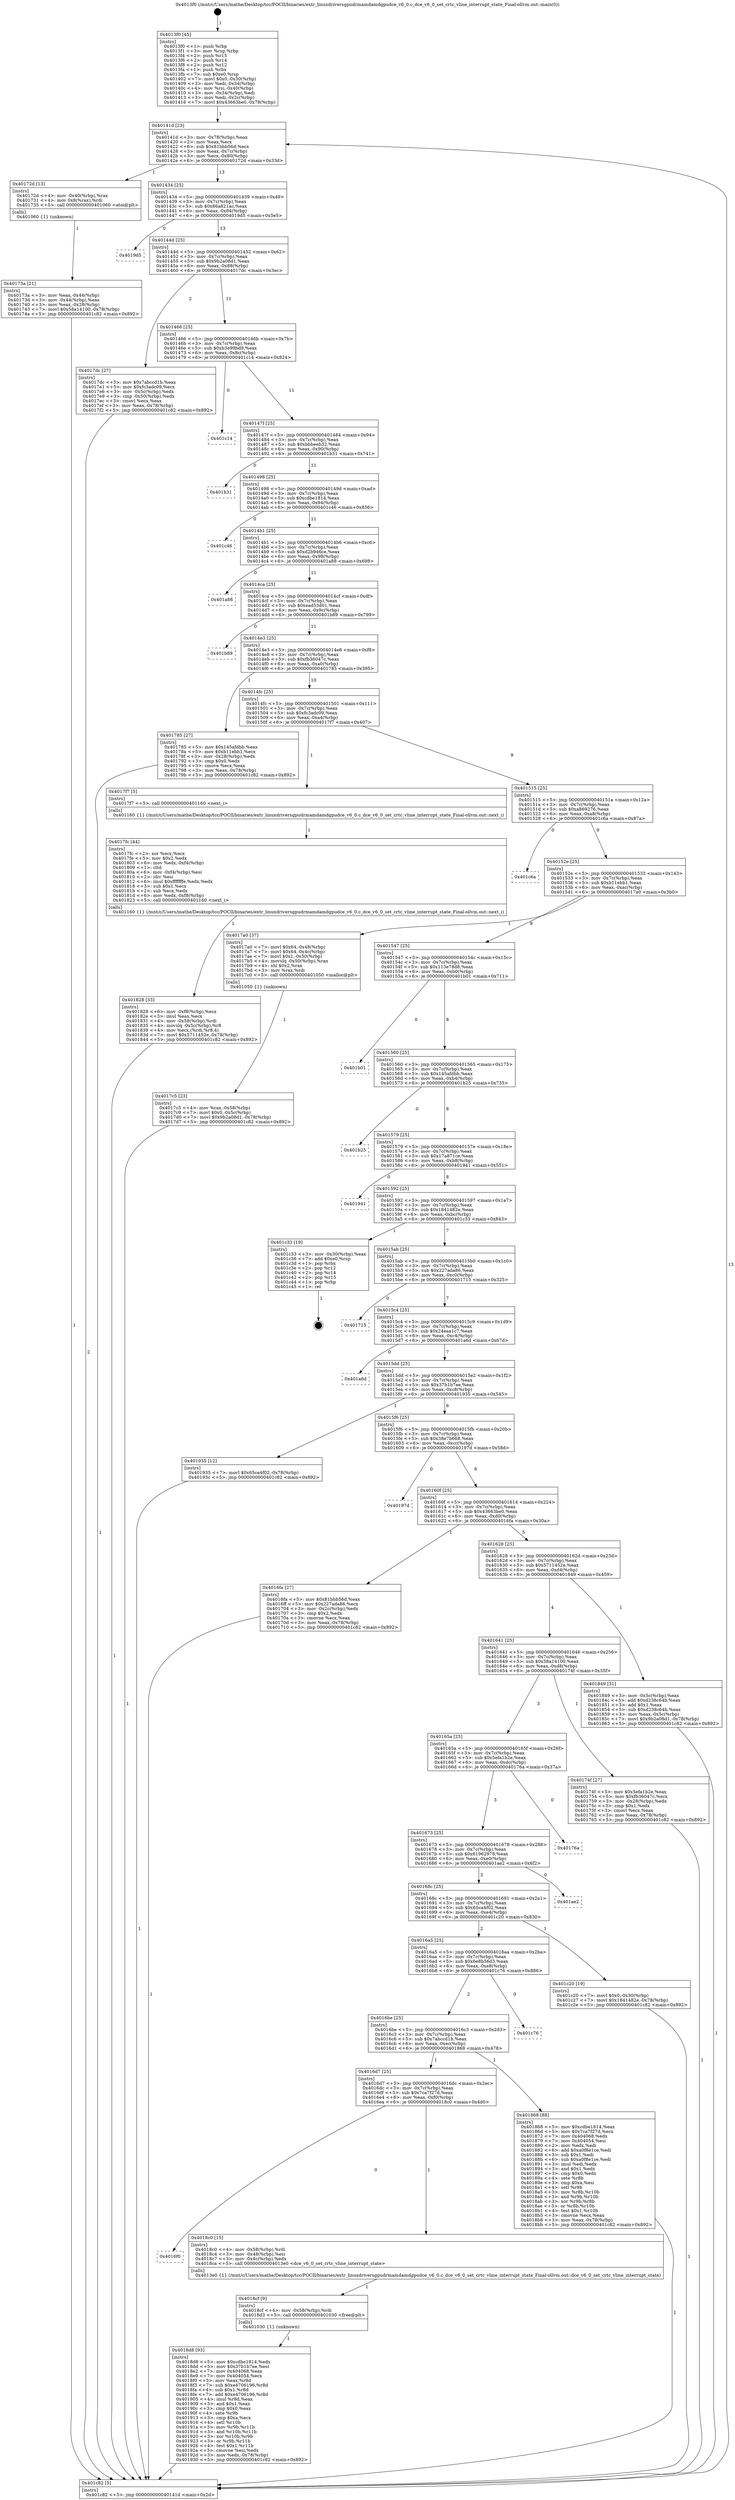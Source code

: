 digraph "0x4013f0" {
  label = "0x4013f0 (/mnt/c/Users/mathe/Desktop/tcc/POCII/binaries/extr_linuxdriversgpudrmamdamdgpudce_v6_0.c_dce_v6_0_set_crtc_vline_interrupt_state_Final-ollvm.out::main(0))"
  labelloc = "t"
  node[shape=record]

  Entry [label="",width=0.3,height=0.3,shape=circle,fillcolor=black,style=filled]
  "0x40141d" [label="{
     0x40141d [23]\l
     | [instrs]\l
     &nbsp;&nbsp;0x40141d \<+3\>: mov -0x78(%rbp),%eax\l
     &nbsp;&nbsp;0x401420 \<+2\>: mov %eax,%ecx\l
     &nbsp;&nbsp;0x401422 \<+6\>: sub $0x81bbb56d,%ecx\l
     &nbsp;&nbsp;0x401428 \<+3\>: mov %eax,-0x7c(%rbp)\l
     &nbsp;&nbsp;0x40142b \<+3\>: mov %ecx,-0x80(%rbp)\l
     &nbsp;&nbsp;0x40142e \<+6\>: je 000000000040172d \<main+0x33d\>\l
  }"]
  "0x40172d" [label="{
     0x40172d [13]\l
     | [instrs]\l
     &nbsp;&nbsp;0x40172d \<+4\>: mov -0x40(%rbp),%rax\l
     &nbsp;&nbsp;0x401731 \<+4\>: mov 0x8(%rax),%rdi\l
     &nbsp;&nbsp;0x401735 \<+5\>: call 0000000000401060 \<atoi@plt\>\l
     | [calls]\l
     &nbsp;&nbsp;0x401060 \{1\} (unknown)\l
  }"]
  "0x401434" [label="{
     0x401434 [25]\l
     | [instrs]\l
     &nbsp;&nbsp;0x401434 \<+5\>: jmp 0000000000401439 \<main+0x49\>\l
     &nbsp;&nbsp;0x401439 \<+3\>: mov -0x7c(%rbp),%eax\l
     &nbsp;&nbsp;0x40143c \<+5\>: sub $0x86a821ac,%eax\l
     &nbsp;&nbsp;0x401441 \<+6\>: mov %eax,-0x84(%rbp)\l
     &nbsp;&nbsp;0x401447 \<+6\>: je 00000000004019d5 \<main+0x5e5\>\l
  }"]
  Exit [label="",width=0.3,height=0.3,shape=circle,fillcolor=black,style=filled,peripheries=2]
  "0x4019d5" [label="{
     0x4019d5\l
  }", style=dashed]
  "0x40144d" [label="{
     0x40144d [25]\l
     | [instrs]\l
     &nbsp;&nbsp;0x40144d \<+5\>: jmp 0000000000401452 \<main+0x62\>\l
     &nbsp;&nbsp;0x401452 \<+3\>: mov -0x7c(%rbp),%eax\l
     &nbsp;&nbsp;0x401455 \<+5\>: sub $0x9b2a08d1,%eax\l
     &nbsp;&nbsp;0x40145a \<+6\>: mov %eax,-0x88(%rbp)\l
     &nbsp;&nbsp;0x401460 \<+6\>: je 00000000004017dc \<main+0x3ec\>\l
  }"]
  "0x4018d8" [label="{
     0x4018d8 [93]\l
     | [instrs]\l
     &nbsp;&nbsp;0x4018d8 \<+5\>: mov $0xcdbe1814,%edx\l
     &nbsp;&nbsp;0x4018dd \<+5\>: mov $0x37b1b7ee,%esi\l
     &nbsp;&nbsp;0x4018e2 \<+7\>: mov 0x404068,%eax\l
     &nbsp;&nbsp;0x4018e9 \<+7\>: mov 0x404054,%ecx\l
     &nbsp;&nbsp;0x4018f0 \<+3\>: mov %eax,%r8d\l
     &nbsp;&nbsp;0x4018f3 \<+7\>: sub $0xe4706196,%r8d\l
     &nbsp;&nbsp;0x4018fa \<+4\>: sub $0x1,%r8d\l
     &nbsp;&nbsp;0x4018fe \<+7\>: add $0xe4706196,%r8d\l
     &nbsp;&nbsp;0x401905 \<+4\>: imul %r8d,%eax\l
     &nbsp;&nbsp;0x401909 \<+3\>: and $0x1,%eax\l
     &nbsp;&nbsp;0x40190c \<+3\>: cmp $0x0,%eax\l
     &nbsp;&nbsp;0x40190f \<+4\>: sete %r9b\l
     &nbsp;&nbsp;0x401913 \<+3\>: cmp $0xa,%ecx\l
     &nbsp;&nbsp;0x401916 \<+4\>: setl %r10b\l
     &nbsp;&nbsp;0x40191a \<+3\>: mov %r9b,%r11b\l
     &nbsp;&nbsp;0x40191d \<+3\>: and %r10b,%r11b\l
     &nbsp;&nbsp;0x401920 \<+3\>: xor %r10b,%r9b\l
     &nbsp;&nbsp;0x401923 \<+3\>: or %r9b,%r11b\l
     &nbsp;&nbsp;0x401926 \<+4\>: test $0x1,%r11b\l
     &nbsp;&nbsp;0x40192a \<+3\>: cmovne %esi,%edx\l
     &nbsp;&nbsp;0x40192d \<+3\>: mov %edx,-0x78(%rbp)\l
     &nbsp;&nbsp;0x401930 \<+5\>: jmp 0000000000401c82 \<main+0x892\>\l
  }"]
  "0x4017dc" [label="{
     0x4017dc [27]\l
     | [instrs]\l
     &nbsp;&nbsp;0x4017dc \<+5\>: mov $0x7abccd1b,%eax\l
     &nbsp;&nbsp;0x4017e1 \<+5\>: mov $0xfc3adc09,%ecx\l
     &nbsp;&nbsp;0x4017e6 \<+3\>: mov -0x5c(%rbp),%edx\l
     &nbsp;&nbsp;0x4017e9 \<+3\>: cmp -0x50(%rbp),%edx\l
     &nbsp;&nbsp;0x4017ec \<+3\>: cmovl %ecx,%eax\l
     &nbsp;&nbsp;0x4017ef \<+3\>: mov %eax,-0x78(%rbp)\l
     &nbsp;&nbsp;0x4017f2 \<+5\>: jmp 0000000000401c82 \<main+0x892\>\l
  }"]
  "0x401466" [label="{
     0x401466 [25]\l
     | [instrs]\l
     &nbsp;&nbsp;0x401466 \<+5\>: jmp 000000000040146b \<main+0x7b\>\l
     &nbsp;&nbsp;0x40146b \<+3\>: mov -0x7c(%rbp),%eax\l
     &nbsp;&nbsp;0x40146e \<+5\>: sub $0xb3e99bd9,%eax\l
     &nbsp;&nbsp;0x401473 \<+6\>: mov %eax,-0x8c(%rbp)\l
     &nbsp;&nbsp;0x401479 \<+6\>: je 0000000000401c14 \<main+0x824\>\l
  }"]
  "0x4018cf" [label="{
     0x4018cf [9]\l
     | [instrs]\l
     &nbsp;&nbsp;0x4018cf \<+4\>: mov -0x58(%rbp),%rdi\l
     &nbsp;&nbsp;0x4018d3 \<+5\>: call 0000000000401030 \<free@plt\>\l
     | [calls]\l
     &nbsp;&nbsp;0x401030 \{1\} (unknown)\l
  }"]
  "0x401c14" [label="{
     0x401c14\l
  }", style=dashed]
  "0x40147f" [label="{
     0x40147f [25]\l
     | [instrs]\l
     &nbsp;&nbsp;0x40147f \<+5\>: jmp 0000000000401484 \<main+0x94\>\l
     &nbsp;&nbsp;0x401484 \<+3\>: mov -0x7c(%rbp),%eax\l
     &nbsp;&nbsp;0x401487 \<+5\>: sub $0xbbbeeb32,%eax\l
     &nbsp;&nbsp;0x40148c \<+6\>: mov %eax,-0x90(%rbp)\l
     &nbsp;&nbsp;0x401492 \<+6\>: je 0000000000401b31 \<main+0x741\>\l
  }"]
  "0x4016f0" [label="{
     0x4016f0\l
  }", style=dashed]
  "0x401b31" [label="{
     0x401b31\l
  }", style=dashed]
  "0x401498" [label="{
     0x401498 [25]\l
     | [instrs]\l
     &nbsp;&nbsp;0x401498 \<+5\>: jmp 000000000040149d \<main+0xad\>\l
     &nbsp;&nbsp;0x40149d \<+3\>: mov -0x7c(%rbp),%eax\l
     &nbsp;&nbsp;0x4014a0 \<+5\>: sub $0xcdbe1814,%eax\l
     &nbsp;&nbsp;0x4014a5 \<+6\>: mov %eax,-0x94(%rbp)\l
     &nbsp;&nbsp;0x4014ab \<+6\>: je 0000000000401c46 \<main+0x856\>\l
  }"]
  "0x4018c0" [label="{
     0x4018c0 [15]\l
     | [instrs]\l
     &nbsp;&nbsp;0x4018c0 \<+4\>: mov -0x58(%rbp),%rdi\l
     &nbsp;&nbsp;0x4018c4 \<+3\>: mov -0x48(%rbp),%esi\l
     &nbsp;&nbsp;0x4018c7 \<+3\>: mov -0x4c(%rbp),%edx\l
     &nbsp;&nbsp;0x4018ca \<+5\>: call 00000000004013e0 \<dce_v6_0_set_crtc_vline_interrupt_state\>\l
     | [calls]\l
     &nbsp;&nbsp;0x4013e0 \{1\} (/mnt/c/Users/mathe/Desktop/tcc/POCII/binaries/extr_linuxdriversgpudrmamdamdgpudce_v6_0.c_dce_v6_0_set_crtc_vline_interrupt_state_Final-ollvm.out::dce_v6_0_set_crtc_vline_interrupt_state)\l
  }"]
  "0x401c46" [label="{
     0x401c46\l
  }", style=dashed]
  "0x4014b1" [label="{
     0x4014b1 [25]\l
     | [instrs]\l
     &nbsp;&nbsp;0x4014b1 \<+5\>: jmp 00000000004014b6 \<main+0xc6\>\l
     &nbsp;&nbsp;0x4014b6 \<+3\>: mov -0x7c(%rbp),%eax\l
     &nbsp;&nbsp;0x4014b9 \<+5\>: sub $0xd2b946ce,%eax\l
     &nbsp;&nbsp;0x4014be \<+6\>: mov %eax,-0x98(%rbp)\l
     &nbsp;&nbsp;0x4014c4 \<+6\>: je 0000000000401a88 \<main+0x698\>\l
  }"]
  "0x4016d7" [label="{
     0x4016d7 [25]\l
     | [instrs]\l
     &nbsp;&nbsp;0x4016d7 \<+5\>: jmp 00000000004016dc \<main+0x2ec\>\l
     &nbsp;&nbsp;0x4016dc \<+3\>: mov -0x7c(%rbp),%eax\l
     &nbsp;&nbsp;0x4016df \<+5\>: sub $0x7ca7f27d,%eax\l
     &nbsp;&nbsp;0x4016e4 \<+6\>: mov %eax,-0xf0(%rbp)\l
     &nbsp;&nbsp;0x4016ea \<+6\>: je 00000000004018c0 \<main+0x4d0\>\l
  }"]
  "0x401a88" [label="{
     0x401a88\l
  }", style=dashed]
  "0x4014ca" [label="{
     0x4014ca [25]\l
     | [instrs]\l
     &nbsp;&nbsp;0x4014ca \<+5\>: jmp 00000000004014cf \<main+0xdf\>\l
     &nbsp;&nbsp;0x4014cf \<+3\>: mov -0x7c(%rbp),%eax\l
     &nbsp;&nbsp;0x4014d2 \<+5\>: sub $0xead53d01,%eax\l
     &nbsp;&nbsp;0x4014d7 \<+6\>: mov %eax,-0x9c(%rbp)\l
     &nbsp;&nbsp;0x4014dd \<+6\>: je 0000000000401b89 \<main+0x799\>\l
  }"]
  "0x401868" [label="{
     0x401868 [88]\l
     | [instrs]\l
     &nbsp;&nbsp;0x401868 \<+5\>: mov $0xcdbe1814,%eax\l
     &nbsp;&nbsp;0x40186d \<+5\>: mov $0x7ca7f27d,%ecx\l
     &nbsp;&nbsp;0x401872 \<+7\>: mov 0x404068,%edx\l
     &nbsp;&nbsp;0x401879 \<+7\>: mov 0x404054,%esi\l
     &nbsp;&nbsp;0x401880 \<+2\>: mov %edx,%edi\l
     &nbsp;&nbsp;0x401882 \<+6\>: add $0xa0f8e1ce,%edi\l
     &nbsp;&nbsp;0x401888 \<+3\>: sub $0x1,%edi\l
     &nbsp;&nbsp;0x40188b \<+6\>: sub $0xa0f8e1ce,%edi\l
     &nbsp;&nbsp;0x401891 \<+3\>: imul %edi,%edx\l
     &nbsp;&nbsp;0x401894 \<+3\>: and $0x1,%edx\l
     &nbsp;&nbsp;0x401897 \<+3\>: cmp $0x0,%edx\l
     &nbsp;&nbsp;0x40189a \<+4\>: sete %r8b\l
     &nbsp;&nbsp;0x40189e \<+3\>: cmp $0xa,%esi\l
     &nbsp;&nbsp;0x4018a1 \<+4\>: setl %r9b\l
     &nbsp;&nbsp;0x4018a5 \<+3\>: mov %r8b,%r10b\l
     &nbsp;&nbsp;0x4018a8 \<+3\>: and %r9b,%r10b\l
     &nbsp;&nbsp;0x4018ab \<+3\>: xor %r9b,%r8b\l
     &nbsp;&nbsp;0x4018ae \<+3\>: or %r8b,%r10b\l
     &nbsp;&nbsp;0x4018b1 \<+4\>: test $0x1,%r10b\l
     &nbsp;&nbsp;0x4018b5 \<+3\>: cmovne %ecx,%eax\l
     &nbsp;&nbsp;0x4018b8 \<+3\>: mov %eax,-0x78(%rbp)\l
     &nbsp;&nbsp;0x4018bb \<+5\>: jmp 0000000000401c82 \<main+0x892\>\l
  }"]
  "0x401b89" [label="{
     0x401b89\l
  }", style=dashed]
  "0x4014e3" [label="{
     0x4014e3 [25]\l
     | [instrs]\l
     &nbsp;&nbsp;0x4014e3 \<+5\>: jmp 00000000004014e8 \<main+0xf8\>\l
     &nbsp;&nbsp;0x4014e8 \<+3\>: mov -0x7c(%rbp),%eax\l
     &nbsp;&nbsp;0x4014eb \<+5\>: sub $0xfb36047c,%eax\l
     &nbsp;&nbsp;0x4014f0 \<+6\>: mov %eax,-0xa0(%rbp)\l
     &nbsp;&nbsp;0x4014f6 \<+6\>: je 0000000000401785 \<main+0x395\>\l
  }"]
  "0x4016be" [label="{
     0x4016be [25]\l
     | [instrs]\l
     &nbsp;&nbsp;0x4016be \<+5\>: jmp 00000000004016c3 \<main+0x2d3\>\l
     &nbsp;&nbsp;0x4016c3 \<+3\>: mov -0x7c(%rbp),%eax\l
     &nbsp;&nbsp;0x4016c6 \<+5\>: sub $0x7abccd1b,%eax\l
     &nbsp;&nbsp;0x4016cb \<+6\>: mov %eax,-0xec(%rbp)\l
     &nbsp;&nbsp;0x4016d1 \<+6\>: je 0000000000401868 \<main+0x478\>\l
  }"]
  "0x401785" [label="{
     0x401785 [27]\l
     | [instrs]\l
     &nbsp;&nbsp;0x401785 \<+5\>: mov $0x145afdbb,%eax\l
     &nbsp;&nbsp;0x40178a \<+5\>: mov $0xb11ebb1,%ecx\l
     &nbsp;&nbsp;0x40178f \<+3\>: mov -0x28(%rbp),%edx\l
     &nbsp;&nbsp;0x401792 \<+3\>: cmp $0x0,%edx\l
     &nbsp;&nbsp;0x401795 \<+3\>: cmove %ecx,%eax\l
     &nbsp;&nbsp;0x401798 \<+3\>: mov %eax,-0x78(%rbp)\l
     &nbsp;&nbsp;0x40179b \<+5\>: jmp 0000000000401c82 \<main+0x892\>\l
  }"]
  "0x4014fc" [label="{
     0x4014fc [25]\l
     | [instrs]\l
     &nbsp;&nbsp;0x4014fc \<+5\>: jmp 0000000000401501 \<main+0x111\>\l
     &nbsp;&nbsp;0x401501 \<+3\>: mov -0x7c(%rbp),%eax\l
     &nbsp;&nbsp;0x401504 \<+5\>: sub $0xfc3adc09,%eax\l
     &nbsp;&nbsp;0x401509 \<+6\>: mov %eax,-0xa4(%rbp)\l
     &nbsp;&nbsp;0x40150f \<+6\>: je 00000000004017f7 \<main+0x407\>\l
  }"]
  "0x401c76" [label="{
     0x401c76\l
  }", style=dashed]
  "0x4017f7" [label="{
     0x4017f7 [5]\l
     | [instrs]\l
     &nbsp;&nbsp;0x4017f7 \<+5\>: call 0000000000401160 \<next_i\>\l
     | [calls]\l
     &nbsp;&nbsp;0x401160 \{1\} (/mnt/c/Users/mathe/Desktop/tcc/POCII/binaries/extr_linuxdriversgpudrmamdamdgpudce_v6_0.c_dce_v6_0_set_crtc_vline_interrupt_state_Final-ollvm.out::next_i)\l
  }"]
  "0x401515" [label="{
     0x401515 [25]\l
     | [instrs]\l
     &nbsp;&nbsp;0x401515 \<+5\>: jmp 000000000040151a \<main+0x12a\>\l
     &nbsp;&nbsp;0x40151a \<+3\>: mov -0x7c(%rbp),%eax\l
     &nbsp;&nbsp;0x40151d \<+5\>: sub $0xa869276,%eax\l
     &nbsp;&nbsp;0x401522 \<+6\>: mov %eax,-0xa8(%rbp)\l
     &nbsp;&nbsp;0x401528 \<+6\>: je 0000000000401c6a \<main+0x87a\>\l
  }"]
  "0x4016a5" [label="{
     0x4016a5 [25]\l
     | [instrs]\l
     &nbsp;&nbsp;0x4016a5 \<+5\>: jmp 00000000004016aa \<main+0x2ba\>\l
     &nbsp;&nbsp;0x4016aa \<+3\>: mov -0x7c(%rbp),%eax\l
     &nbsp;&nbsp;0x4016ad \<+5\>: sub $0x6e8b56d3,%eax\l
     &nbsp;&nbsp;0x4016b2 \<+6\>: mov %eax,-0xe8(%rbp)\l
     &nbsp;&nbsp;0x4016b8 \<+6\>: je 0000000000401c76 \<main+0x886\>\l
  }"]
  "0x401c6a" [label="{
     0x401c6a\l
  }", style=dashed]
  "0x40152e" [label="{
     0x40152e [25]\l
     | [instrs]\l
     &nbsp;&nbsp;0x40152e \<+5\>: jmp 0000000000401533 \<main+0x143\>\l
     &nbsp;&nbsp;0x401533 \<+3\>: mov -0x7c(%rbp),%eax\l
     &nbsp;&nbsp;0x401536 \<+5\>: sub $0xb11ebb1,%eax\l
     &nbsp;&nbsp;0x40153b \<+6\>: mov %eax,-0xac(%rbp)\l
     &nbsp;&nbsp;0x401541 \<+6\>: je 00000000004017a0 \<main+0x3b0\>\l
  }"]
  "0x401c20" [label="{
     0x401c20 [19]\l
     | [instrs]\l
     &nbsp;&nbsp;0x401c20 \<+7\>: movl $0x0,-0x30(%rbp)\l
     &nbsp;&nbsp;0x401c27 \<+7\>: movl $0x1841482e,-0x78(%rbp)\l
     &nbsp;&nbsp;0x401c2e \<+5\>: jmp 0000000000401c82 \<main+0x892\>\l
  }"]
  "0x4017a0" [label="{
     0x4017a0 [37]\l
     | [instrs]\l
     &nbsp;&nbsp;0x4017a0 \<+7\>: movl $0x64,-0x48(%rbp)\l
     &nbsp;&nbsp;0x4017a7 \<+7\>: movl $0x64,-0x4c(%rbp)\l
     &nbsp;&nbsp;0x4017ae \<+7\>: movl $0x1,-0x50(%rbp)\l
     &nbsp;&nbsp;0x4017b5 \<+4\>: movslq -0x50(%rbp),%rax\l
     &nbsp;&nbsp;0x4017b9 \<+4\>: shl $0x2,%rax\l
     &nbsp;&nbsp;0x4017bd \<+3\>: mov %rax,%rdi\l
     &nbsp;&nbsp;0x4017c0 \<+5\>: call 0000000000401050 \<malloc@plt\>\l
     | [calls]\l
     &nbsp;&nbsp;0x401050 \{1\} (unknown)\l
  }"]
  "0x401547" [label="{
     0x401547 [25]\l
     | [instrs]\l
     &nbsp;&nbsp;0x401547 \<+5\>: jmp 000000000040154c \<main+0x15c\>\l
     &nbsp;&nbsp;0x40154c \<+3\>: mov -0x7c(%rbp),%eax\l
     &nbsp;&nbsp;0x40154f \<+5\>: sub $0x113e78d8,%eax\l
     &nbsp;&nbsp;0x401554 \<+6\>: mov %eax,-0xb0(%rbp)\l
     &nbsp;&nbsp;0x40155a \<+6\>: je 0000000000401b01 \<main+0x711\>\l
  }"]
  "0x40168c" [label="{
     0x40168c [25]\l
     | [instrs]\l
     &nbsp;&nbsp;0x40168c \<+5\>: jmp 0000000000401691 \<main+0x2a1\>\l
     &nbsp;&nbsp;0x401691 \<+3\>: mov -0x7c(%rbp),%eax\l
     &nbsp;&nbsp;0x401694 \<+5\>: sub $0x65ca4f02,%eax\l
     &nbsp;&nbsp;0x401699 \<+6\>: mov %eax,-0xe4(%rbp)\l
     &nbsp;&nbsp;0x40169f \<+6\>: je 0000000000401c20 \<main+0x830\>\l
  }"]
  "0x401b01" [label="{
     0x401b01\l
  }", style=dashed]
  "0x401560" [label="{
     0x401560 [25]\l
     | [instrs]\l
     &nbsp;&nbsp;0x401560 \<+5\>: jmp 0000000000401565 \<main+0x175\>\l
     &nbsp;&nbsp;0x401565 \<+3\>: mov -0x7c(%rbp),%eax\l
     &nbsp;&nbsp;0x401568 \<+5\>: sub $0x145afdbb,%eax\l
     &nbsp;&nbsp;0x40156d \<+6\>: mov %eax,-0xb4(%rbp)\l
     &nbsp;&nbsp;0x401573 \<+6\>: je 0000000000401b25 \<main+0x735\>\l
  }"]
  "0x401ae2" [label="{
     0x401ae2\l
  }", style=dashed]
  "0x401b25" [label="{
     0x401b25\l
  }", style=dashed]
  "0x401579" [label="{
     0x401579 [25]\l
     | [instrs]\l
     &nbsp;&nbsp;0x401579 \<+5\>: jmp 000000000040157e \<main+0x18e\>\l
     &nbsp;&nbsp;0x40157e \<+3\>: mov -0x7c(%rbp),%eax\l
     &nbsp;&nbsp;0x401581 \<+5\>: sub $0x17a871ce,%eax\l
     &nbsp;&nbsp;0x401586 \<+6\>: mov %eax,-0xb8(%rbp)\l
     &nbsp;&nbsp;0x40158c \<+6\>: je 0000000000401941 \<main+0x551\>\l
  }"]
  "0x401673" [label="{
     0x401673 [25]\l
     | [instrs]\l
     &nbsp;&nbsp;0x401673 \<+5\>: jmp 0000000000401678 \<main+0x288\>\l
     &nbsp;&nbsp;0x401678 \<+3\>: mov -0x7c(%rbp),%eax\l
     &nbsp;&nbsp;0x40167b \<+5\>: sub $0x61962978,%eax\l
     &nbsp;&nbsp;0x401680 \<+6\>: mov %eax,-0xe0(%rbp)\l
     &nbsp;&nbsp;0x401686 \<+6\>: je 0000000000401ae2 \<main+0x6f2\>\l
  }"]
  "0x401941" [label="{
     0x401941\l
  }", style=dashed]
  "0x401592" [label="{
     0x401592 [25]\l
     | [instrs]\l
     &nbsp;&nbsp;0x401592 \<+5\>: jmp 0000000000401597 \<main+0x1a7\>\l
     &nbsp;&nbsp;0x401597 \<+3\>: mov -0x7c(%rbp),%eax\l
     &nbsp;&nbsp;0x40159a \<+5\>: sub $0x1841482e,%eax\l
     &nbsp;&nbsp;0x40159f \<+6\>: mov %eax,-0xbc(%rbp)\l
     &nbsp;&nbsp;0x4015a5 \<+6\>: je 0000000000401c33 \<main+0x843\>\l
  }"]
  "0x40176a" [label="{
     0x40176a\l
  }", style=dashed]
  "0x401c33" [label="{
     0x401c33 [19]\l
     | [instrs]\l
     &nbsp;&nbsp;0x401c33 \<+3\>: mov -0x30(%rbp),%eax\l
     &nbsp;&nbsp;0x401c36 \<+7\>: add $0xe0,%rsp\l
     &nbsp;&nbsp;0x401c3d \<+1\>: pop %rbx\l
     &nbsp;&nbsp;0x401c3e \<+2\>: pop %r12\l
     &nbsp;&nbsp;0x401c40 \<+2\>: pop %r14\l
     &nbsp;&nbsp;0x401c42 \<+2\>: pop %r15\l
     &nbsp;&nbsp;0x401c44 \<+1\>: pop %rbp\l
     &nbsp;&nbsp;0x401c45 \<+1\>: ret\l
  }"]
  "0x4015ab" [label="{
     0x4015ab [25]\l
     | [instrs]\l
     &nbsp;&nbsp;0x4015ab \<+5\>: jmp 00000000004015b0 \<main+0x1c0\>\l
     &nbsp;&nbsp;0x4015b0 \<+3\>: mov -0x7c(%rbp),%eax\l
     &nbsp;&nbsp;0x4015b3 \<+5\>: sub $0x227ada86,%eax\l
     &nbsp;&nbsp;0x4015b8 \<+6\>: mov %eax,-0xc0(%rbp)\l
     &nbsp;&nbsp;0x4015be \<+6\>: je 0000000000401715 \<main+0x325\>\l
  }"]
  "0x401828" [label="{
     0x401828 [33]\l
     | [instrs]\l
     &nbsp;&nbsp;0x401828 \<+6\>: mov -0xf8(%rbp),%ecx\l
     &nbsp;&nbsp;0x40182e \<+3\>: imul %eax,%ecx\l
     &nbsp;&nbsp;0x401831 \<+4\>: mov -0x58(%rbp),%rdi\l
     &nbsp;&nbsp;0x401835 \<+4\>: movslq -0x5c(%rbp),%r8\l
     &nbsp;&nbsp;0x401839 \<+4\>: mov %ecx,(%rdi,%r8,4)\l
     &nbsp;&nbsp;0x40183d \<+7\>: movl $0x5711452e,-0x78(%rbp)\l
     &nbsp;&nbsp;0x401844 \<+5\>: jmp 0000000000401c82 \<main+0x892\>\l
  }"]
  "0x401715" [label="{
     0x401715\l
  }", style=dashed]
  "0x4015c4" [label="{
     0x4015c4 [25]\l
     | [instrs]\l
     &nbsp;&nbsp;0x4015c4 \<+5\>: jmp 00000000004015c9 \<main+0x1d9\>\l
     &nbsp;&nbsp;0x4015c9 \<+3\>: mov -0x7c(%rbp),%eax\l
     &nbsp;&nbsp;0x4015cc \<+5\>: sub $0x24eaa1c7,%eax\l
     &nbsp;&nbsp;0x4015d1 \<+6\>: mov %eax,-0xc4(%rbp)\l
     &nbsp;&nbsp;0x4015d7 \<+6\>: je 0000000000401a6d \<main+0x67d\>\l
  }"]
  "0x4017fc" [label="{
     0x4017fc [44]\l
     | [instrs]\l
     &nbsp;&nbsp;0x4017fc \<+2\>: xor %ecx,%ecx\l
     &nbsp;&nbsp;0x4017fe \<+5\>: mov $0x2,%edx\l
     &nbsp;&nbsp;0x401803 \<+6\>: mov %edx,-0xf4(%rbp)\l
     &nbsp;&nbsp;0x401809 \<+1\>: cltd\l
     &nbsp;&nbsp;0x40180a \<+6\>: mov -0xf4(%rbp),%esi\l
     &nbsp;&nbsp;0x401810 \<+2\>: idiv %esi\l
     &nbsp;&nbsp;0x401812 \<+6\>: imul $0xfffffffe,%edx,%edx\l
     &nbsp;&nbsp;0x401818 \<+3\>: sub $0x1,%ecx\l
     &nbsp;&nbsp;0x40181b \<+2\>: sub %ecx,%edx\l
     &nbsp;&nbsp;0x40181d \<+6\>: mov %edx,-0xf8(%rbp)\l
     &nbsp;&nbsp;0x401823 \<+5\>: call 0000000000401160 \<next_i\>\l
     | [calls]\l
     &nbsp;&nbsp;0x401160 \{1\} (/mnt/c/Users/mathe/Desktop/tcc/POCII/binaries/extr_linuxdriversgpudrmamdamdgpudce_v6_0.c_dce_v6_0_set_crtc_vline_interrupt_state_Final-ollvm.out::next_i)\l
  }"]
  "0x401a6d" [label="{
     0x401a6d\l
  }", style=dashed]
  "0x4015dd" [label="{
     0x4015dd [25]\l
     | [instrs]\l
     &nbsp;&nbsp;0x4015dd \<+5\>: jmp 00000000004015e2 \<main+0x1f2\>\l
     &nbsp;&nbsp;0x4015e2 \<+3\>: mov -0x7c(%rbp),%eax\l
     &nbsp;&nbsp;0x4015e5 \<+5\>: sub $0x37b1b7ee,%eax\l
     &nbsp;&nbsp;0x4015ea \<+6\>: mov %eax,-0xc8(%rbp)\l
     &nbsp;&nbsp;0x4015f0 \<+6\>: je 0000000000401935 \<main+0x545\>\l
  }"]
  "0x4017c5" [label="{
     0x4017c5 [23]\l
     | [instrs]\l
     &nbsp;&nbsp;0x4017c5 \<+4\>: mov %rax,-0x58(%rbp)\l
     &nbsp;&nbsp;0x4017c9 \<+7\>: movl $0x0,-0x5c(%rbp)\l
     &nbsp;&nbsp;0x4017d0 \<+7\>: movl $0x9b2a08d1,-0x78(%rbp)\l
     &nbsp;&nbsp;0x4017d7 \<+5\>: jmp 0000000000401c82 \<main+0x892\>\l
  }"]
  "0x401935" [label="{
     0x401935 [12]\l
     | [instrs]\l
     &nbsp;&nbsp;0x401935 \<+7\>: movl $0x65ca4f02,-0x78(%rbp)\l
     &nbsp;&nbsp;0x40193c \<+5\>: jmp 0000000000401c82 \<main+0x892\>\l
  }"]
  "0x4015f6" [label="{
     0x4015f6 [25]\l
     | [instrs]\l
     &nbsp;&nbsp;0x4015f6 \<+5\>: jmp 00000000004015fb \<main+0x20b\>\l
     &nbsp;&nbsp;0x4015fb \<+3\>: mov -0x7c(%rbp),%eax\l
     &nbsp;&nbsp;0x4015fe \<+5\>: sub $0x38e7b668,%eax\l
     &nbsp;&nbsp;0x401603 \<+6\>: mov %eax,-0xcc(%rbp)\l
     &nbsp;&nbsp;0x401609 \<+6\>: je 000000000040197d \<main+0x58d\>\l
  }"]
  "0x40165a" [label="{
     0x40165a [25]\l
     | [instrs]\l
     &nbsp;&nbsp;0x40165a \<+5\>: jmp 000000000040165f \<main+0x26f\>\l
     &nbsp;&nbsp;0x40165f \<+3\>: mov -0x7c(%rbp),%eax\l
     &nbsp;&nbsp;0x401662 \<+5\>: sub $0x5efa1b2e,%eax\l
     &nbsp;&nbsp;0x401667 \<+6\>: mov %eax,-0xdc(%rbp)\l
     &nbsp;&nbsp;0x40166d \<+6\>: je 000000000040176a \<main+0x37a\>\l
  }"]
  "0x40197d" [label="{
     0x40197d\l
  }", style=dashed]
  "0x40160f" [label="{
     0x40160f [25]\l
     | [instrs]\l
     &nbsp;&nbsp;0x40160f \<+5\>: jmp 0000000000401614 \<main+0x224\>\l
     &nbsp;&nbsp;0x401614 \<+3\>: mov -0x7c(%rbp),%eax\l
     &nbsp;&nbsp;0x401617 \<+5\>: sub $0x43663be0,%eax\l
     &nbsp;&nbsp;0x40161c \<+6\>: mov %eax,-0xd0(%rbp)\l
     &nbsp;&nbsp;0x401622 \<+6\>: je 00000000004016fa \<main+0x30a\>\l
  }"]
  "0x40174f" [label="{
     0x40174f [27]\l
     | [instrs]\l
     &nbsp;&nbsp;0x40174f \<+5\>: mov $0x5efa1b2e,%eax\l
     &nbsp;&nbsp;0x401754 \<+5\>: mov $0xfb36047c,%ecx\l
     &nbsp;&nbsp;0x401759 \<+3\>: mov -0x28(%rbp),%edx\l
     &nbsp;&nbsp;0x40175c \<+3\>: cmp $0x1,%edx\l
     &nbsp;&nbsp;0x40175f \<+3\>: cmovl %ecx,%eax\l
     &nbsp;&nbsp;0x401762 \<+3\>: mov %eax,-0x78(%rbp)\l
     &nbsp;&nbsp;0x401765 \<+5\>: jmp 0000000000401c82 \<main+0x892\>\l
  }"]
  "0x4016fa" [label="{
     0x4016fa [27]\l
     | [instrs]\l
     &nbsp;&nbsp;0x4016fa \<+5\>: mov $0x81bbb56d,%eax\l
     &nbsp;&nbsp;0x4016ff \<+5\>: mov $0x227ada86,%ecx\l
     &nbsp;&nbsp;0x401704 \<+3\>: mov -0x2c(%rbp),%edx\l
     &nbsp;&nbsp;0x401707 \<+3\>: cmp $0x2,%edx\l
     &nbsp;&nbsp;0x40170a \<+3\>: cmovne %ecx,%eax\l
     &nbsp;&nbsp;0x40170d \<+3\>: mov %eax,-0x78(%rbp)\l
     &nbsp;&nbsp;0x401710 \<+5\>: jmp 0000000000401c82 \<main+0x892\>\l
  }"]
  "0x401628" [label="{
     0x401628 [25]\l
     | [instrs]\l
     &nbsp;&nbsp;0x401628 \<+5\>: jmp 000000000040162d \<main+0x23d\>\l
     &nbsp;&nbsp;0x40162d \<+3\>: mov -0x7c(%rbp),%eax\l
     &nbsp;&nbsp;0x401630 \<+5\>: sub $0x5711452e,%eax\l
     &nbsp;&nbsp;0x401635 \<+6\>: mov %eax,-0xd4(%rbp)\l
     &nbsp;&nbsp;0x40163b \<+6\>: je 0000000000401849 \<main+0x459\>\l
  }"]
  "0x401c82" [label="{
     0x401c82 [5]\l
     | [instrs]\l
     &nbsp;&nbsp;0x401c82 \<+5\>: jmp 000000000040141d \<main+0x2d\>\l
  }"]
  "0x4013f0" [label="{
     0x4013f0 [45]\l
     | [instrs]\l
     &nbsp;&nbsp;0x4013f0 \<+1\>: push %rbp\l
     &nbsp;&nbsp;0x4013f1 \<+3\>: mov %rsp,%rbp\l
     &nbsp;&nbsp;0x4013f4 \<+2\>: push %r15\l
     &nbsp;&nbsp;0x4013f6 \<+2\>: push %r14\l
     &nbsp;&nbsp;0x4013f8 \<+2\>: push %r12\l
     &nbsp;&nbsp;0x4013fa \<+1\>: push %rbx\l
     &nbsp;&nbsp;0x4013fb \<+7\>: sub $0xe0,%rsp\l
     &nbsp;&nbsp;0x401402 \<+7\>: movl $0x0,-0x30(%rbp)\l
     &nbsp;&nbsp;0x401409 \<+3\>: mov %edi,-0x34(%rbp)\l
     &nbsp;&nbsp;0x40140c \<+4\>: mov %rsi,-0x40(%rbp)\l
     &nbsp;&nbsp;0x401410 \<+3\>: mov -0x34(%rbp),%edi\l
     &nbsp;&nbsp;0x401413 \<+3\>: mov %edi,-0x2c(%rbp)\l
     &nbsp;&nbsp;0x401416 \<+7\>: movl $0x43663be0,-0x78(%rbp)\l
  }"]
  "0x40173a" [label="{
     0x40173a [21]\l
     | [instrs]\l
     &nbsp;&nbsp;0x40173a \<+3\>: mov %eax,-0x44(%rbp)\l
     &nbsp;&nbsp;0x40173d \<+3\>: mov -0x44(%rbp),%eax\l
     &nbsp;&nbsp;0x401740 \<+3\>: mov %eax,-0x28(%rbp)\l
     &nbsp;&nbsp;0x401743 \<+7\>: movl $0x58a14100,-0x78(%rbp)\l
     &nbsp;&nbsp;0x40174a \<+5\>: jmp 0000000000401c82 \<main+0x892\>\l
  }"]
  "0x401641" [label="{
     0x401641 [25]\l
     | [instrs]\l
     &nbsp;&nbsp;0x401641 \<+5\>: jmp 0000000000401646 \<main+0x256\>\l
     &nbsp;&nbsp;0x401646 \<+3\>: mov -0x7c(%rbp),%eax\l
     &nbsp;&nbsp;0x401649 \<+5\>: sub $0x58a14100,%eax\l
     &nbsp;&nbsp;0x40164e \<+6\>: mov %eax,-0xd8(%rbp)\l
     &nbsp;&nbsp;0x401654 \<+6\>: je 000000000040174f \<main+0x35f\>\l
  }"]
  "0x401849" [label="{
     0x401849 [31]\l
     | [instrs]\l
     &nbsp;&nbsp;0x401849 \<+3\>: mov -0x5c(%rbp),%eax\l
     &nbsp;&nbsp;0x40184c \<+5\>: add $0xd238c64b,%eax\l
     &nbsp;&nbsp;0x401851 \<+3\>: add $0x1,%eax\l
     &nbsp;&nbsp;0x401854 \<+5\>: sub $0xd238c64b,%eax\l
     &nbsp;&nbsp;0x401859 \<+3\>: mov %eax,-0x5c(%rbp)\l
     &nbsp;&nbsp;0x40185c \<+7\>: movl $0x9b2a08d1,-0x78(%rbp)\l
     &nbsp;&nbsp;0x401863 \<+5\>: jmp 0000000000401c82 \<main+0x892\>\l
  }"]
  Entry -> "0x4013f0" [label=" 1"]
  "0x40141d" -> "0x40172d" [label=" 1"]
  "0x40141d" -> "0x401434" [label=" 13"]
  "0x401c33" -> Exit [label=" 1"]
  "0x401434" -> "0x4019d5" [label=" 0"]
  "0x401434" -> "0x40144d" [label=" 13"]
  "0x401c20" -> "0x401c82" [label=" 1"]
  "0x40144d" -> "0x4017dc" [label=" 2"]
  "0x40144d" -> "0x401466" [label=" 11"]
  "0x401935" -> "0x401c82" [label=" 1"]
  "0x401466" -> "0x401c14" [label=" 0"]
  "0x401466" -> "0x40147f" [label=" 11"]
  "0x4018d8" -> "0x401c82" [label=" 1"]
  "0x40147f" -> "0x401b31" [label=" 0"]
  "0x40147f" -> "0x401498" [label=" 11"]
  "0x4018cf" -> "0x4018d8" [label=" 1"]
  "0x401498" -> "0x401c46" [label=" 0"]
  "0x401498" -> "0x4014b1" [label=" 11"]
  "0x4018c0" -> "0x4018cf" [label=" 1"]
  "0x4014b1" -> "0x401a88" [label=" 0"]
  "0x4014b1" -> "0x4014ca" [label=" 11"]
  "0x4016d7" -> "0x4018c0" [label=" 1"]
  "0x4014ca" -> "0x401b89" [label=" 0"]
  "0x4014ca" -> "0x4014e3" [label=" 11"]
  "0x4016d7" -> "0x4016f0" [label=" 0"]
  "0x4014e3" -> "0x401785" [label=" 1"]
  "0x4014e3" -> "0x4014fc" [label=" 10"]
  "0x4016be" -> "0x4016d7" [label=" 1"]
  "0x4014fc" -> "0x4017f7" [label=" 1"]
  "0x4014fc" -> "0x401515" [label=" 9"]
  "0x4016be" -> "0x401868" [label=" 1"]
  "0x401515" -> "0x401c6a" [label=" 0"]
  "0x401515" -> "0x40152e" [label=" 9"]
  "0x4016a5" -> "0x4016be" [label=" 2"]
  "0x40152e" -> "0x4017a0" [label=" 1"]
  "0x40152e" -> "0x401547" [label=" 8"]
  "0x4016a5" -> "0x401c76" [label=" 0"]
  "0x401547" -> "0x401b01" [label=" 0"]
  "0x401547" -> "0x401560" [label=" 8"]
  "0x40168c" -> "0x4016a5" [label=" 2"]
  "0x401560" -> "0x401b25" [label=" 0"]
  "0x401560" -> "0x401579" [label=" 8"]
  "0x40168c" -> "0x401c20" [label=" 1"]
  "0x401579" -> "0x401941" [label=" 0"]
  "0x401579" -> "0x401592" [label=" 8"]
  "0x401673" -> "0x40168c" [label=" 3"]
  "0x401592" -> "0x401c33" [label=" 1"]
  "0x401592" -> "0x4015ab" [label=" 7"]
  "0x401673" -> "0x401ae2" [label=" 0"]
  "0x4015ab" -> "0x401715" [label=" 0"]
  "0x4015ab" -> "0x4015c4" [label=" 7"]
  "0x40165a" -> "0x401673" [label=" 3"]
  "0x4015c4" -> "0x401a6d" [label=" 0"]
  "0x4015c4" -> "0x4015dd" [label=" 7"]
  "0x40165a" -> "0x40176a" [label=" 0"]
  "0x4015dd" -> "0x401935" [label=" 1"]
  "0x4015dd" -> "0x4015f6" [label=" 6"]
  "0x401868" -> "0x401c82" [label=" 1"]
  "0x4015f6" -> "0x40197d" [label=" 0"]
  "0x4015f6" -> "0x40160f" [label=" 6"]
  "0x401849" -> "0x401c82" [label=" 1"]
  "0x40160f" -> "0x4016fa" [label=" 1"]
  "0x40160f" -> "0x401628" [label=" 5"]
  "0x4016fa" -> "0x401c82" [label=" 1"]
  "0x4013f0" -> "0x40141d" [label=" 1"]
  "0x401c82" -> "0x40141d" [label=" 13"]
  "0x40172d" -> "0x40173a" [label=" 1"]
  "0x40173a" -> "0x401c82" [label=" 1"]
  "0x401828" -> "0x401c82" [label=" 1"]
  "0x401628" -> "0x401849" [label=" 1"]
  "0x401628" -> "0x401641" [label=" 4"]
  "0x4017fc" -> "0x401828" [label=" 1"]
  "0x401641" -> "0x40174f" [label=" 1"]
  "0x401641" -> "0x40165a" [label=" 3"]
  "0x40174f" -> "0x401c82" [label=" 1"]
  "0x401785" -> "0x401c82" [label=" 1"]
  "0x4017a0" -> "0x4017c5" [label=" 1"]
  "0x4017c5" -> "0x401c82" [label=" 1"]
  "0x4017dc" -> "0x401c82" [label=" 2"]
  "0x4017f7" -> "0x4017fc" [label=" 1"]
}
